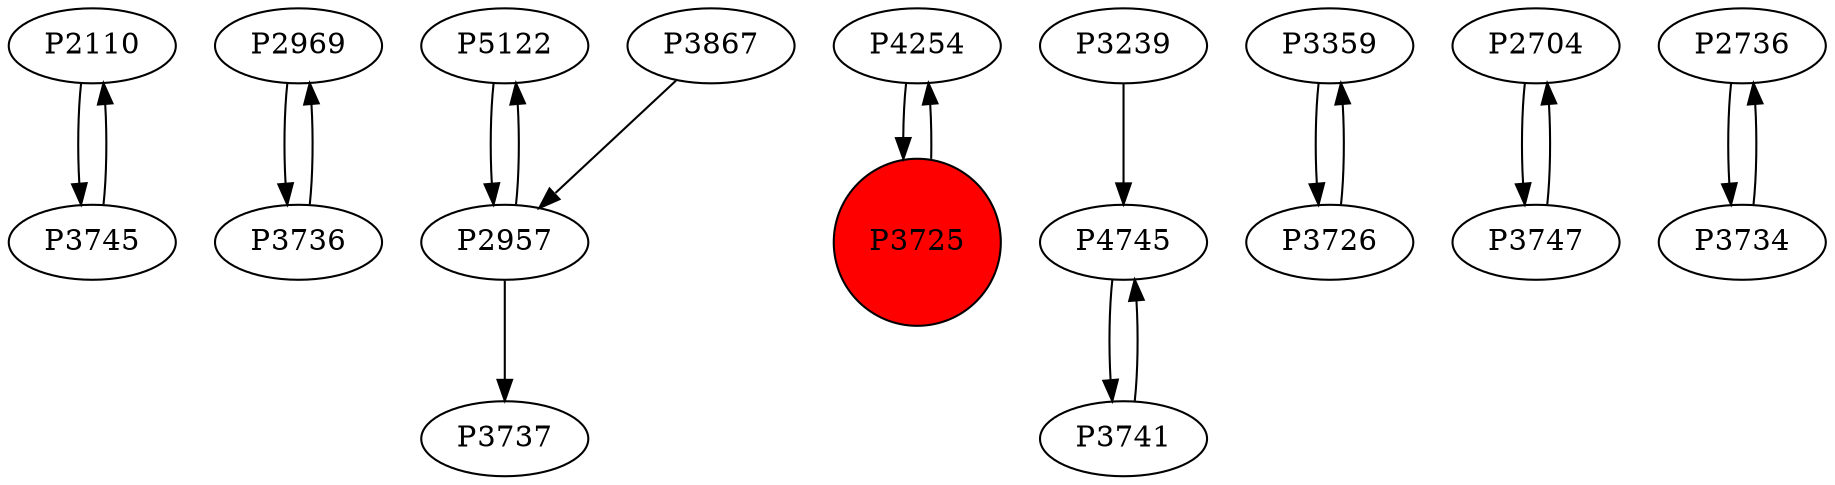 digraph {
	P2110 -> P3745
	P2969 -> P3736
	P5122 -> P2957
	P2957 -> P5122
	P4254 -> P3725
	P3239 -> P4745
	P3725 -> P4254
	P3741 -> P4745
	P3359 -> P3726
	P3867 -> P2957
	P3745 -> P2110
	P2704 -> P3747
	P3736 -> P2969
	P2736 -> P3734
	P3734 -> P2736
	P3747 -> P2704
	P4745 -> P3741
	P3726 -> P3359
	P2957 -> P3737
	P3725 [shape=circle]
	P3725 [style=filled]
	P3725 [fillcolor=red]
}